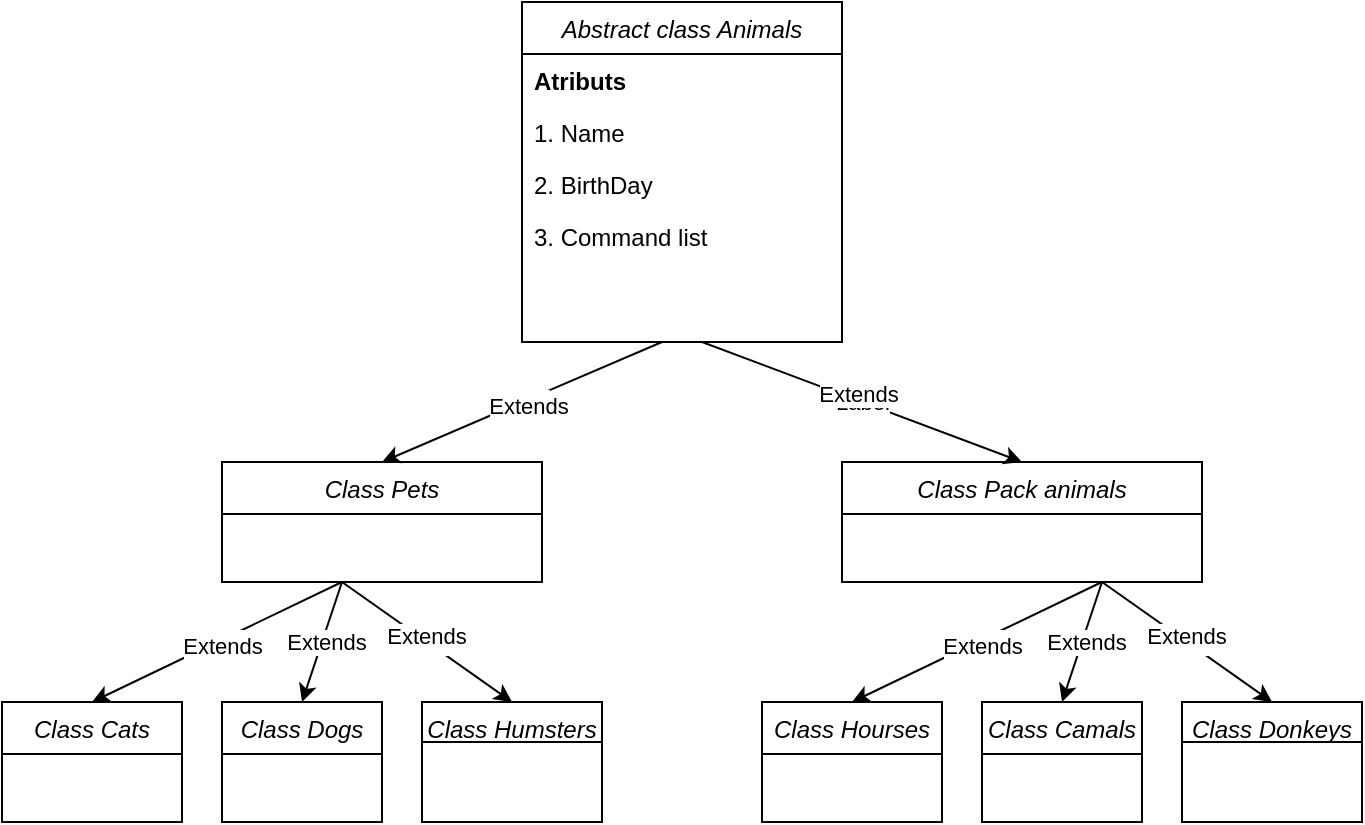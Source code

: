 <mxfile version="24.2.1" type="device">
  <diagram id="C5RBs43oDa-KdzZeNtuy" name="Page-1">
    <mxGraphModel dx="1050" dy="530" grid="1" gridSize="10" guides="1" tooltips="1" connect="1" arrows="1" fold="1" page="1" pageScale="1" pageWidth="827" pageHeight="1169" math="0" shadow="0">
      <root>
        <mxCell id="WIyWlLk6GJQsqaUBKTNV-0" />
        <mxCell id="WIyWlLk6GJQsqaUBKTNV-1" parent="WIyWlLk6GJQsqaUBKTNV-0" />
        <mxCell id="zkfFHV4jXpPFQw0GAbJ--0" value="Abstract class Animals" style="swimlane;fontStyle=2;align=center;verticalAlign=top;childLayout=stackLayout;horizontal=1;startSize=26;horizontalStack=0;resizeParent=1;resizeLast=0;collapsible=1;marginBottom=0;rounded=0;shadow=0;strokeWidth=1;" parent="WIyWlLk6GJQsqaUBKTNV-1" vertex="1">
          <mxGeometry x="340" y="40" width="160" height="170" as="geometry">
            <mxRectangle x="230" y="140" width="160" height="26" as="alternateBounds" />
          </mxGeometry>
        </mxCell>
        <mxCell id="zkfFHV4jXpPFQw0GAbJ--1" value="Atributs" style="text;align=left;verticalAlign=top;spacingLeft=4;spacingRight=4;overflow=hidden;rotatable=0;points=[[0,0.5],[1,0.5]];portConstraint=eastwest;fontStyle=1" parent="zkfFHV4jXpPFQw0GAbJ--0" vertex="1">
          <mxGeometry y="26" width="160" height="26" as="geometry" />
        </mxCell>
        <mxCell id="cIS68uZbYOzUNRoL8JB3-7" value="1. Name" style="text;align=left;verticalAlign=top;spacingLeft=4;spacingRight=4;overflow=hidden;rotatable=0;points=[[0,0.5],[1,0.5]];portConstraint=eastwest;" vertex="1" parent="zkfFHV4jXpPFQw0GAbJ--0">
          <mxGeometry y="52" width="160" height="26" as="geometry" />
        </mxCell>
        <mxCell id="zkfFHV4jXpPFQw0GAbJ--2" value="2. BirthDay" style="text;align=left;verticalAlign=top;spacingLeft=4;spacingRight=4;overflow=hidden;rotatable=0;points=[[0,0.5],[1,0.5]];portConstraint=eastwest;rounded=0;shadow=0;html=0;" parent="zkfFHV4jXpPFQw0GAbJ--0" vertex="1">
          <mxGeometry y="78" width="160" height="26" as="geometry" />
        </mxCell>
        <mxCell id="cIS68uZbYOzUNRoL8JB3-8" value="3. Command list" style="text;align=left;verticalAlign=top;spacingLeft=4;spacingRight=4;overflow=hidden;rotatable=0;points=[[0,0.5],[1,0.5]];portConstraint=eastwest;rounded=0;shadow=0;html=0;" vertex="1" parent="zkfFHV4jXpPFQw0GAbJ--0">
          <mxGeometry y="104" width="160" height="26" as="geometry" />
        </mxCell>
        <mxCell id="cIS68uZbYOzUNRoL8JB3-0" value="Class Pets" style="swimlane;fontStyle=2;align=center;verticalAlign=top;childLayout=stackLayout;horizontal=1;startSize=26;horizontalStack=0;resizeParent=1;resizeLast=0;collapsible=1;marginBottom=0;rounded=0;shadow=0;strokeWidth=1;" vertex="1" parent="WIyWlLk6GJQsqaUBKTNV-1">
          <mxGeometry x="190" y="270" width="160" height="60" as="geometry">
            <mxRectangle x="230" y="140" width="160" height="26" as="alternateBounds" />
          </mxGeometry>
        </mxCell>
        <mxCell id="cIS68uZbYOzUNRoL8JB3-5" value="" style="endArrow=classic;html=1;rounded=0;entryX=0.5;entryY=0;entryDx=0;entryDy=0;" edge="1" parent="WIyWlLk6GJQsqaUBKTNV-1" target="cIS68uZbYOzUNRoL8JB3-0">
          <mxGeometry relative="1" as="geometry">
            <mxPoint x="410" y="210" as="sourcePoint" />
            <mxPoint x="460" y="280" as="targetPoint" />
          </mxGeometry>
        </mxCell>
        <mxCell id="cIS68uZbYOzUNRoL8JB3-6" value="Label" style="edgeLabel;resizable=0;html=1;;align=center;verticalAlign=middle;" connectable="0" vertex="1" parent="cIS68uZbYOzUNRoL8JB3-5">
          <mxGeometry relative="1" as="geometry" />
        </mxCell>
        <mxCell id="cIS68uZbYOzUNRoL8JB3-9" value="Extends" style="edgeLabel;html=1;align=center;verticalAlign=middle;resizable=0;points=[];" vertex="1" connectable="0" parent="cIS68uZbYOzUNRoL8JB3-5">
          <mxGeometry x="-0.032" y="3" relative="1" as="geometry">
            <mxPoint x="-1" as="offset" />
          </mxGeometry>
        </mxCell>
        <mxCell id="cIS68uZbYOzUNRoL8JB3-10" value="Class Pack animals" style="swimlane;fontStyle=2;align=center;verticalAlign=top;childLayout=stackLayout;horizontal=1;startSize=26;horizontalStack=0;resizeParent=1;resizeLast=0;collapsible=1;marginBottom=0;rounded=0;shadow=0;strokeWidth=1;" vertex="1" parent="WIyWlLk6GJQsqaUBKTNV-1">
          <mxGeometry x="500" y="270" width="180" height="60" as="geometry">
            <mxRectangle x="230" y="140" width="160" height="26" as="alternateBounds" />
          </mxGeometry>
        </mxCell>
        <mxCell id="cIS68uZbYOzUNRoL8JB3-11" value="" style="endArrow=classic;html=1;rounded=0;entryX=0.5;entryY=0;entryDx=0;entryDy=0;" edge="1" parent="WIyWlLk6GJQsqaUBKTNV-1" target="cIS68uZbYOzUNRoL8JB3-10">
          <mxGeometry relative="1" as="geometry">
            <mxPoint x="430" y="210" as="sourcePoint" />
            <mxPoint x="470" y="290" as="targetPoint" />
          </mxGeometry>
        </mxCell>
        <mxCell id="cIS68uZbYOzUNRoL8JB3-12" value="Label" style="edgeLabel;resizable=0;html=1;;align=center;verticalAlign=middle;" connectable="0" vertex="1" parent="cIS68uZbYOzUNRoL8JB3-11">
          <mxGeometry relative="1" as="geometry" />
        </mxCell>
        <mxCell id="cIS68uZbYOzUNRoL8JB3-13" value="Extends" style="edgeLabel;html=1;align=center;verticalAlign=middle;resizable=0;points=[];" vertex="1" connectable="0" parent="cIS68uZbYOzUNRoL8JB3-11">
          <mxGeometry x="-0.032" y="3" relative="1" as="geometry">
            <mxPoint x="-1" as="offset" />
          </mxGeometry>
        </mxCell>
        <mxCell id="cIS68uZbYOzUNRoL8JB3-14" value="Class Cats" style="swimlane;fontStyle=2;align=center;verticalAlign=top;childLayout=stackLayout;horizontal=1;startSize=26;horizontalStack=0;resizeParent=1;resizeLast=0;collapsible=1;marginBottom=0;rounded=0;shadow=0;strokeWidth=1;" vertex="1" parent="WIyWlLk6GJQsqaUBKTNV-1">
          <mxGeometry x="80" y="390" width="90" height="60" as="geometry">
            <mxRectangle x="230" y="140" width="160" height="26" as="alternateBounds" />
          </mxGeometry>
        </mxCell>
        <mxCell id="cIS68uZbYOzUNRoL8JB3-16" value="" style="endArrow=classic;html=1;rounded=0;entryX=0.5;entryY=0;entryDx=0;entryDy=0;" edge="1" parent="WIyWlLk6GJQsqaUBKTNV-1" target="cIS68uZbYOzUNRoL8JB3-14">
          <mxGeometry relative="1" as="geometry">
            <mxPoint x="250" y="330" as="sourcePoint" />
            <mxPoint x="110" y="390" as="targetPoint" />
          </mxGeometry>
        </mxCell>
        <mxCell id="cIS68uZbYOzUNRoL8JB3-17" value="Label" style="edgeLabel;resizable=0;html=1;;align=center;verticalAlign=middle;" connectable="0" vertex="1" parent="cIS68uZbYOzUNRoL8JB3-16">
          <mxGeometry relative="1" as="geometry" />
        </mxCell>
        <mxCell id="cIS68uZbYOzUNRoL8JB3-18" value="Extends" style="edgeLabel;html=1;align=center;verticalAlign=middle;resizable=0;points=[];" vertex="1" connectable="0" parent="cIS68uZbYOzUNRoL8JB3-16">
          <mxGeometry x="-0.032" y="3" relative="1" as="geometry">
            <mxPoint x="-1" as="offset" />
          </mxGeometry>
        </mxCell>
        <mxCell id="cIS68uZbYOzUNRoL8JB3-19" value="Class Dogs" style="swimlane;fontStyle=2;align=center;verticalAlign=top;childLayout=stackLayout;horizontal=1;startSize=26;horizontalStack=0;resizeParent=1;resizeLast=0;collapsible=1;marginBottom=0;rounded=0;shadow=0;strokeWidth=1;" vertex="1" parent="WIyWlLk6GJQsqaUBKTNV-1">
          <mxGeometry x="190" y="390" width="80" height="60" as="geometry">
            <mxRectangle x="230" y="140" width="160" height="26" as="alternateBounds" />
          </mxGeometry>
        </mxCell>
        <mxCell id="cIS68uZbYOzUNRoL8JB3-20" value="" style="endArrow=classic;html=1;rounded=0;entryX=0.5;entryY=0;entryDx=0;entryDy=0;" edge="1" parent="WIyWlLk6GJQsqaUBKTNV-1" target="cIS68uZbYOzUNRoL8JB3-19">
          <mxGeometry relative="1" as="geometry">
            <mxPoint x="250" y="330" as="sourcePoint" />
            <mxPoint x="135" y="400" as="targetPoint" />
          </mxGeometry>
        </mxCell>
        <mxCell id="cIS68uZbYOzUNRoL8JB3-21" value="Label" style="edgeLabel;resizable=0;html=1;;align=center;verticalAlign=middle;" connectable="0" vertex="1" parent="cIS68uZbYOzUNRoL8JB3-20">
          <mxGeometry relative="1" as="geometry" />
        </mxCell>
        <mxCell id="cIS68uZbYOzUNRoL8JB3-22" value="Extends" style="edgeLabel;html=1;align=center;verticalAlign=middle;resizable=0;points=[];" vertex="1" connectable="0" parent="cIS68uZbYOzUNRoL8JB3-20">
          <mxGeometry x="-0.032" y="3" relative="1" as="geometry">
            <mxPoint x="-1" as="offset" />
          </mxGeometry>
        </mxCell>
        <mxCell id="cIS68uZbYOzUNRoL8JB3-23" value="Class Humsters" style="swimlane;fontStyle=2;align=center;verticalAlign=top;childLayout=stackLayout;horizontal=1;startSize=20;horizontalStack=0;resizeParent=1;resizeLast=0;collapsible=1;marginBottom=0;rounded=0;shadow=0;strokeWidth=1;" vertex="1" parent="WIyWlLk6GJQsqaUBKTNV-1">
          <mxGeometry x="290" y="390" width="90" height="60" as="geometry">
            <mxRectangle x="230" y="140" width="160" height="26" as="alternateBounds" />
          </mxGeometry>
        </mxCell>
        <mxCell id="cIS68uZbYOzUNRoL8JB3-24" value="" style="endArrow=classic;html=1;rounded=0;entryX=0.5;entryY=0;entryDx=0;entryDy=0;exitX=0.5;exitY=1;exitDx=0;exitDy=0;" edge="1" parent="WIyWlLk6GJQsqaUBKTNV-1" target="cIS68uZbYOzUNRoL8JB3-23">
          <mxGeometry relative="1" as="geometry">
            <mxPoint x="250" y="330" as="sourcePoint" />
            <mxPoint x="240" y="400" as="targetPoint" />
          </mxGeometry>
        </mxCell>
        <mxCell id="cIS68uZbYOzUNRoL8JB3-25" value="Label" style="edgeLabel;resizable=0;html=1;;align=center;verticalAlign=middle;" connectable="0" vertex="1" parent="cIS68uZbYOzUNRoL8JB3-24">
          <mxGeometry relative="1" as="geometry" />
        </mxCell>
        <mxCell id="cIS68uZbYOzUNRoL8JB3-26" value="Extends" style="edgeLabel;html=1;align=center;verticalAlign=middle;resizable=0;points=[];" vertex="1" connectable="0" parent="cIS68uZbYOzUNRoL8JB3-24">
          <mxGeometry x="-0.032" y="3" relative="1" as="geometry">
            <mxPoint x="-1" as="offset" />
          </mxGeometry>
        </mxCell>
        <mxCell id="cIS68uZbYOzUNRoL8JB3-27" value="Class Hourses" style="swimlane;fontStyle=2;align=center;verticalAlign=top;childLayout=stackLayout;horizontal=1;startSize=26;horizontalStack=0;resizeParent=1;resizeLast=0;collapsible=1;marginBottom=0;rounded=0;shadow=0;strokeWidth=1;" vertex="1" parent="WIyWlLk6GJQsqaUBKTNV-1">
          <mxGeometry x="460" y="390" width="90" height="60" as="geometry">
            <mxRectangle x="230" y="140" width="160" height="26" as="alternateBounds" />
          </mxGeometry>
        </mxCell>
        <mxCell id="cIS68uZbYOzUNRoL8JB3-28" value="" style="endArrow=classic;html=1;rounded=0;entryX=0.5;entryY=0;entryDx=0;entryDy=0;" edge="1" parent="WIyWlLk6GJQsqaUBKTNV-1" target="cIS68uZbYOzUNRoL8JB3-27">
          <mxGeometry relative="1" as="geometry">
            <mxPoint x="630" y="330" as="sourcePoint" />
            <mxPoint x="490" y="390" as="targetPoint" />
          </mxGeometry>
        </mxCell>
        <mxCell id="cIS68uZbYOzUNRoL8JB3-29" value="Label" style="edgeLabel;resizable=0;html=1;;align=center;verticalAlign=middle;" connectable="0" vertex="1" parent="cIS68uZbYOzUNRoL8JB3-28">
          <mxGeometry relative="1" as="geometry" />
        </mxCell>
        <mxCell id="cIS68uZbYOzUNRoL8JB3-30" value="Extends" style="edgeLabel;html=1;align=center;verticalAlign=middle;resizable=0;points=[];" vertex="1" connectable="0" parent="cIS68uZbYOzUNRoL8JB3-28">
          <mxGeometry x="-0.032" y="3" relative="1" as="geometry">
            <mxPoint x="-1" as="offset" />
          </mxGeometry>
        </mxCell>
        <mxCell id="cIS68uZbYOzUNRoL8JB3-31" value="Class Camals" style="swimlane;fontStyle=2;align=center;verticalAlign=top;childLayout=stackLayout;horizontal=1;startSize=26;horizontalStack=0;resizeParent=1;resizeLast=0;collapsible=1;marginBottom=0;rounded=0;shadow=0;strokeWidth=1;" vertex="1" parent="WIyWlLk6GJQsqaUBKTNV-1">
          <mxGeometry x="570" y="390" width="80" height="60" as="geometry">
            <mxRectangle x="230" y="140" width="160" height="26" as="alternateBounds" />
          </mxGeometry>
        </mxCell>
        <mxCell id="cIS68uZbYOzUNRoL8JB3-32" value="" style="endArrow=classic;html=1;rounded=0;entryX=0.5;entryY=0;entryDx=0;entryDy=0;" edge="1" parent="WIyWlLk6GJQsqaUBKTNV-1" target="cIS68uZbYOzUNRoL8JB3-31">
          <mxGeometry relative="1" as="geometry">
            <mxPoint x="630" y="330" as="sourcePoint" />
            <mxPoint x="515" y="400" as="targetPoint" />
          </mxGeometry>
        </mxCell>
        <mxCell id="cIS68uZbYOzUNRoL8JB3-33" value="Label" style="edgeLabel;resizable=0;html=1;;align=center;verticalAlign=middle;" connectable="0" vertex="1" parent="cIS68uZbYOzUNRoL8JB3-32">
          <mxGeometry relative="1" as="geometry" />
        </mxCell>
        <mxCell id="cIS68uZbYOzUNRoL8JB3-34" value="Extends" style="edgeLabel;html=1;align=center;verticalAlign=middle;resizable=0;points=[];" vertex="1" connectable="0" parent="cIS68uZbYOzUNRoL8JB3-32">
          <mxGeometry x="-0.032" y="3" relative="1" as="geometry">
            <mxPoint x="-1" as="offset" />
          </mxGeometry>
        </mxCell>
        <mxCell id="cIS68uZbYOzUNRoL8JB3-35" value="Class Donkeys" style="swimlane;fontStyle=2;align=center;verticalAlign=top;childLayout=stackLayout;horizontal=1;startSize=20;horizontalStack=0;resizeParent=1;resizeLast=0;collapsible=1;marginBottom=0;rounded=0;shadow=0;strokeWidth=1;" vertex="1" parent="WIyWlLk6GJQsqaUBKTNV-1">
          <mxGeometry x="670" y="390" width="90" height="60" as="geometry">
            <mxRectangle x="230" y="140" width="160" height="26" as="alternateBounds" />
          </mxGeometry>
        </mxCell>
        <mxCell id="cIS68uZbYOzUNRoL8JB3-36" value="" style="endArrow=classic;html=1;rounded=0;entryX=0.5;entryY=0;entryDx=0;entryDy=0;exitX=0.5;exitY=1;exitDx=0;exitDy=0;" edge="1" parent="WIyWlLk6GJQsqaUBKTNV-1" target="cIS68uZbYOzUNRoL8JB3-35">
          <mxGeometry relative="1" as="geometry">
            <mxPoint x="630" y="330" as="sourcePoint" />
            <mxPoint x="620" y="400" as="targetPoint" />
          </mxGeometry>
        </mxCell>
        <mxCell id="cIS68uZbYOzUNRoL8JB3-37" value="Label" style="edgeLabel;resizable=0;html=1;;align=center;verticalAlign=middle;" connectable="0" vertex="1" parent="cIS68uZbYOzUNRoL8JB3-36">
          <mxGeometry relative="1" as="geometry" />
        </mxCell>
        <mxCell id="cIS68uZbYOzUNRoL8JB3-38" value="Extends" style="edgeLabel;html=1;align=center;verticalAlign=middle;resizable=0;points=[];" vertex="1" connectable="0" parent="cIS68uZbYOzUNRoL8JB3-36">
          <mxGeometry x="-0.032" y="3" relative="1" as="geometry">
            <mxPoint x="-1" as="offset" />
          </mxGeometry>
        </mxCell>
      </root>
    </mxGraphModel>
  </diagram>
</mxfile>
